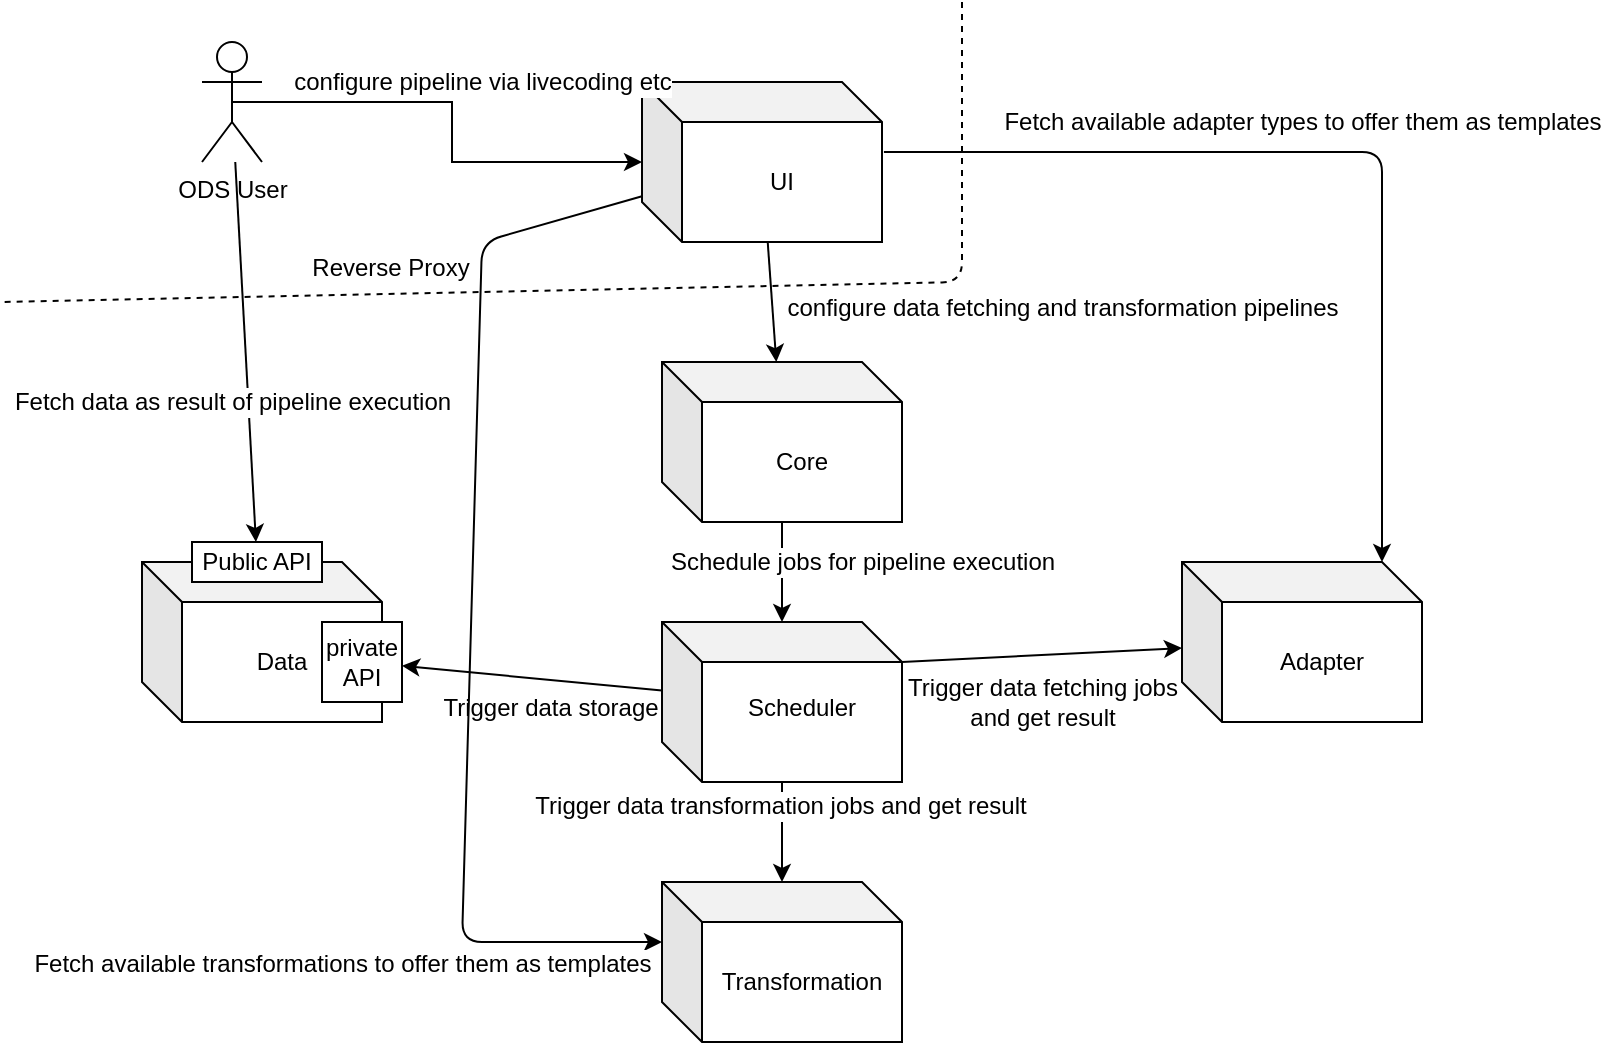 <mxfile version="10.9.2" type="device"><diagram id="5heaDypKJSOkOlE_P-nl" name="Page-1"><mxGraphModel dx="1390" dy="786" grid="1" gridSize="10" guides="1" tooltips="1" connect="1" arrows="1" fold="1" page="1" pageScale="1" pageWidth="850" pageHeight="1100" math="0" shadow="0"><root><mxCell id="0"/><mxCell id="1" parent="0"/><mxCell id="eZ4JLyazsUMfVL9j5h41-9" value="&lt;div&gt;UI&lt;/div&gt;" style="shape=cube;whiteSpace=wrap;html=1;boundedLbl=1;backgroundOutline=1;darkOpacity=0.05;darkOpacity2=0.1;" parent="1" vertex="1"><mxGeometry x="320" y="40" width="120" height="80" as="geometry"/></mxCell><mxCell id="eZ4JLyazsUMfVL9j5h41-10" value="Core" style="shape=cube;whiteSpace=wrap;html=1;boundedLbl=1;backgroundOutline=1;darkOpacity=0.05;darkOpacity2=0.1;" parent="1" vertex="1"><mxGeometry x="330" y="180" width="120" height="80" as="geometry"/></mxCell><mxCell id="eZ4JLyazsUMfVL9j5h41-11" value="&lt;div&gt;Scheduler&lt;/div&gt;&lt;div&gt;&lt;br&gt;&lt;/div&gt;" style="shape=cube;whiteSpace=wrap;html=1;boundedLbl=1;backgroundOutline=1;darkOpacity=0.05;darkOpacity2=0.1;" parent="1" vertex="1"><mxGeometry x="330" y="310" width="120" height="80" as="geometry"/></mxCell><mxCell id="eZ4JLyazsUMfVL9j5h41-12" value="&lt;div&gt;Adapter&lt;/div&gt;" style="shape=cube;whiteSpace=wrap;html=1;boundedLbl=1;backgroundOutline=1;darkOpacity=0.05;darkOpacity2=0.1;" parent="1" vertex="1"><mxGeometry x="590" y="280" width="120" height="80" as="geometry"/></mxCell><mxCell id="eZ4JLyazsUMfVL9j5h41-13" value="&lt;div&gt;Transformation&lt;/div&gt;" style="shape=cube;whiteSpace=wrap;html=1;boundedLbl=1;backgroundOutline=1;darkOpacity=0.05;darkOpacity2=0.1;" parent="1" vertex="1"><mxGeometry x="330" y="440" width="120" height="80" as="geometry"/></mxCell><mxCell id="eZ4JLyazsUMfVL9j5h41-14" value="&lt;div&gt;Data&lt;/div&gt;" style="shape=cube;whiteSpace=wrap;html=1;boundedLbl=1;backgroundOutline=1;darkOpacity=0.05;darkOpacity2=0.1;" parent="1" vertex="1"><mxGeometry x="70" y="280" width="120" height="80" as="geometry"/></mxCell><mxCell id="eZ4JLyazsUMfVL9j5h41-15" value="" style="endArrow=classic;html=1;" parent="1" source="eZ4JLyazsUMfVL9j5h41-9" target="eZ4JLyazsUMfVL9j5h41-10" edge="1"><mxGeometry width="50" height="50" relative="1" as="geometry"><mxPoint x="70" y="590" as="sourcePoint"/><mxPoint x="120" y="540" as="targetPoint"/></mxGeometry></mxCell><mxCell id="eZ4JLyazsUMfVL9j5h41-17" value="&lt;div&gt;configure data fetching and transformation pipelines&lt;/div&gt;&lt;div&gt;&lt;br&gt;&lt;/div&gt;" style="text;html=1;resizable=0;points=[];align=center;verticalAlign=middle;labelBackgroundColor=#ffffff;" parent="eZ4JLyazsUMfVL9j5h41-15" vertex="1" connectable="0"><mxGeometry x="0.604" y="2" relative="1" as="geometry"><mxPoint x="141.5" y="-7.5" as="offset"/></mxGeometry></mxCell><mxCell id="eZ4JLyazsUMfVL9j5h41-16" value="" style="endArrow=classic;html=1;" parent="1" source="eZ4JLyazsUMfVL9j5h41-10" target="eZ4JLyazsUMfVL9j5h41-11" edge="1"><mxGeometry width="50" height="50" relative="1" as="geometry"><mxPoint x="70" y="590" as="sourcePoint"/><mxPoint x="120" y="540" as="targetPoint"/></mxGeometry></mxCell><mxCell id="eZ4JLyazsUMfVL9j5h41-19" value="Schedule jobs for pipeline execution" style="text;html=1;resizable=0;points=[];align=center;verticalAlign=middle;labelBackgroundColor=#ffffff;" parent="eZ4JLyazsUMfVL9j5h41-16" vertex="1" connectable="0"><mxGeometry x="0.56" y="2" relative="1" as="geometry"><mxPoint x="38" y="-19" as="offset"/></mxGeometry></mxCell><mxCell id="eZ4JLyazsUMfVL9j5h41-20" value="" style="endArrow=classic;html=1;exitX=0;exitY=0;exitDx=120;exitDy=20;exitPerimeter=0;" parent="1" source="eZ4JLyazsUMfVL9j5h41-11" target="eZ4JLyazsUMfVL9j5h41-12" edge="1"><mxGeometry width="50" height="50" relative="1" as="geometry"><mxPoint x="70" y="590" as="sourcePoint"/><mxPoint x="120" y="540" as="targetPoint"/><Array as="points"/></mxGeometry></mxCell><mxCell id="eZ4JLyazsUMfVL9j5h41-21" value="&lt;div&gt;Trigger data fetching jobs&lt;/div&gt;&lt;div&gt;and get result&lt;/div&gt;" style="text;html=1;resizable=0;points=[];align=center;verticalAlign=middle;labelBackgroundColor=#ffffff;" parent="eZ4JLyazsUMfVL9j5h41-20" vertex="1" connectable="0"><mxGeometry x="-0.155" y="1" relative="1" as="geometry"><mxPoint x="11" y="24" as="offset"/></mxGeometry></mxCell><mxCell id="eZ4JLyazsUMfVL9j5h41-22" value="" style="endArrow=classic;html=1;" parent="1" source="eZ4JLyazsUMfVL9j5h41-11" target="eZ4JLyazsUMfVL9j5h41-13" edge="1"><mxGeometry width="50" height="50" relative="1" as="geometry"><mxPoint x="70" y="590" as="sourcePoint"/><mxPoint x="120" y="540" as="targetPoint"/></mxGeometry></mxCell><mxCell id="eZ4JLyazsUMfVL9j5h41-23" value="&lt;div&gt;Trigger data transformation jobs and get result&lt;/div&gt;" style="text;html=1;resizable=0;points=[];align=center;verticalAlign=middle;labelBackgroundColor=#ffffff;" parent="eZ4JLyazsUMfVL9j5h41-22" vertex="1" connectable="0"><mxGeometry x="-0.52" y="-1" relative="1" as="geometry"><mxPoint as="offset"/></mxGeometry></mxCell><mxCell id="eZ4JLyazsUMfVL9j5h41-24" value="" style="endArrow=classic;html=1;" parent="1" source="eZ4JLyazsUMfVL9j5h41-11" target="eZ4JLyazsUMfVL9j5h41-33" edge="1"><mxGeometry width="50" height="50" relative="1" as="geometry"><mxPoint x="70" y="590" as="sourcePoint"/><mxPoint x="260" y="300" as="targetPoint"/></mxGeometry></mxCell><mxCell id="eZ4JLyazsUMfVL9j5h41-25" value="Trigger data storage" style="text;html=1;resizable=0;points=[];align=center;verticalAlign=middle;labelBackgroundColor=#ffffff;" parent="eZ4JLyazsUMfVL9j5h41-24" vertex="1" connectable="0"><mxGeometry x="-0.246" y="2" relative="1" as="geometry"><mxPoint x="-7" y="11" as="offset"/></mxGeometry></mxCell><mxCell id="eZ4JLyazsUMfVL9j5h41-31" style="edgeStyle=orthogonalEdgeStyle;rounded=0;orthogonalLoop=1;jettySize=auto;html=1;exitX=0.5;exitY=0.5;exitDx=0;exitDy=0;exitPerimeter=0;" parent="1" source="eZ4JLyazsUMfVL9j5h41-27" target="eZ4JLyazsUMfVL9j5h41-9" edge="1"><mxGeometry relative="1" as="geometry"/></mxCell><mxCell id="eZ4JLyazsUMfVL9j5h41-32" value="configure pipeline via livecoding etc" style="text;html=1;resizable=0;points=[];align=center;verticalAlign=middle;labelBackgroundColor=#ffffff;" parent="eZ4JLyazsUMfVL9j5h41-31" vertex="1" connectable="0"><mxGeometry x="-0.149" y="-4" relative="1" as="geometry"><mxPoint x="25" y="-14" as="offset"/></mxGeometry></mxCell><mxCell id="eZ4JLyazsUMfVL9j5h41-27" value="&lt;div&gt;ODS User&lt;/div&gt;" style="shape=umlActor;verticalLabelPosition=bottom;labelBackgroundColor=#ffffff;verticalAlign=top;html=1;outlineConnect=0;" parent="1" vertex="1"><mxGeometry x="100" y="20" width="30" height="60" as="geometry"/></mxCell><mxCell id="eZ4JLyazsUMfVL9j5h41-33" value="&lt;div&gt;private API&lt;/div&gt;" style="rounded=0;whiteSpace=wrap;html=1;" parent="1" vertex="1"><mxGeometry x="160" y="310" width="40" height="40" as="geometry"/></mxCell><mxCell id="eZ4JLyazsUMfVL9j5h41-34" value="Public API" style="rounded=0;whiteSpace=wrap;html=1;" parent="1" vertex="1"><mxGeometry x="95" y="270" width="65" height="20" as="geometry"/></mxCell><mxCell id="eZ4JLyazsUMfVL9j5h41-35" value="" style="endArrow=classic;html=1;" parent="1" source="eZ4JLyazsUMfVL9j5h41-27" target="eZ4JLyazsUMfVL9j5h41-34" edge="1"><mxGeometry width="50" height="50" relative="1" as="geometry"><mxPoint x="70" y="590" as="sourcePoint"/><mxPoint x="120" y="540" as="targetPoint"/></mxGeometry></mxCell><mxCell id="eZ4JLyazsUMfVL9j5h41-36" value="&lt;div&gt;Fetch data as result of pipeline execution&lt;/div&gt;" style="text;html=1;resizable=0;points=[];align=center;verticalAlign=middle;labelBackgroundColor=#ffffff;" parent="eZ4JLyazsUMfVL9j5h41-35" vertex="1" connectable="0"><mxGeometry x="-0.202" y="-4" relative="1" as="geometry"><mxPoint x="-2" y="44" as="offset"/></mxGeometry></mxCell><mxCell id="eZ4JLyazsUMfVL9j5h41-37" value="" style="endArrow=classic;html=1;exitX=1.008;exitY=0.438;exitDx=0;exitDy=0;exitPerimeter=0;entryX=0;entryY=0;entryDx=100;entryDy=0;entryPerimeter=0;" parent="1" source="eZ4JLyazsUMfVL9j5h41-9" target="eZ4JLyazsUMfVL9j5h41-12" edge="1"><mxGeometry width="50" height="50" relative="1" as="geometry"><mxPoint x="10" y="590" as="sourcePoint"/><mxPoint x="660" y="80" as="targetPoint"/><Array as="points"><mxPoint x="690" y="75"/></Array></mxGeometry></mxCell><mxCell id="eZ4JLyazsUMfVL9j5h41-38" value="Fetch available adapter types to offer them as templates" style="text;html=1;resizable=0;points=[];align=center;verticalAlign=middle;labelBackgroundColor=#ffffff;" parent="eZ4JLyazsUMfVL9j5h41-37" vertex="1" connectable="0"><mxGeometry x="0.092" y="-53" relative="1" as="geometry"><mxPoint x="-39" y="-68" as="offset"/></mxGeometry></mxCell><mxCell id="eZ4JLyazsUMfVL9j5h41-39" value="" style="endArrow=classic;html=1;entryX=0;entryY=0;entryDx=0;entryDy=30;entryPerimeter=0;" parent="1" source="eZ4JLyazsUMfVL9j5h41-9" target="eZ4JLyazsUMfVL9j5h41-13" edge="1"><mxGeometry width="50" height="50" relative="1" as="geometry"><mxPoint x="10" y="590" as="sourcePoint"/><mxPoint x="60" y="540" as="targetPoint"/><Array as="points"><mxPoint x="240" y="120"/><mxPoint x="230" y="470"/></Array></mxGeometry></mxCell><mxCell id="eZ4JLyazsUMfVL9j5h41-40" value="&lt;div&gt;Fetch available transformations to offer them as templates&lt;/div&gt;" style="text;html=1;resizable=0;points=[];align=center;verticalAlign=middle;labelBackgroundColor=#ffffff;" parent="eZ4JLyazsUMfVL9j5h41-39" vertex="1" connectable="0"><mxGeometry x="0.565" y="-1" relative="1" as="geometry"><mxPoint x="-59.5" y="26.5" as="offset"/></mxGeometry></mxCell><mxCell id="_XSaj8TPReun1ffBpgor-7" value="" style="endArrow=none;dashed=1;html=1;" parent="1" edge="1"><mxGeometry width="50" height="50" relative="1" as="geometry"><mxPoint x="480" as="sourcePoint"/><mxPoint y="150" as="targetPoint"/><Array as="points"><mxPoint x="480" y="140"/></Array></mxGeometry></mxCell><mxCell id="_XSaj8TPReun1ffBpgor-8" value="&lt;div&gt;Reverse Proxy&lt;/div&gt;" style="text;html=1;resizable=0;points=[];align=center;verticalAlign=middle;labelBackgroundColor=#ffffff;" parent="_XSaj8TPReun1ffBpgor-7" vertex="1" connectable="0"><mxGeometry x="0.353" y="-2" relative="1" as="geometry"><mxPoint x="-7" y="-11.5" as="offset"/></mxGeometry></mxCell></root></mxGraphModel></diagram></mxfile>